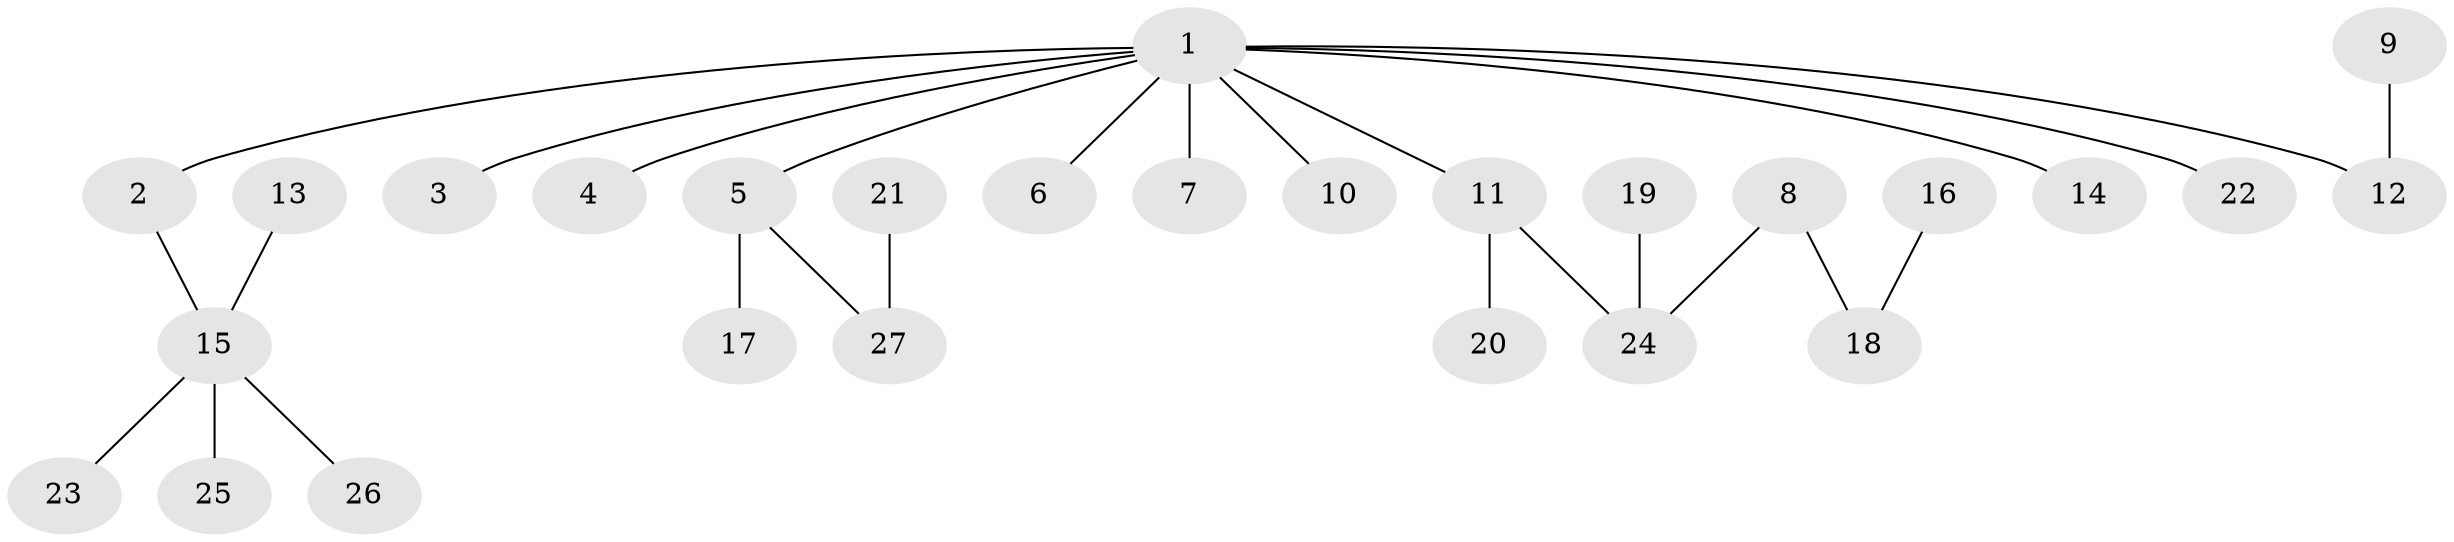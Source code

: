 // original degree distribution, {8: 0.018518518518518517, 5: 0.037037037037037035, 2: 0.2037037037037037, 4: 0.1111111111111111, 1: 0.5555555555555556, 3: 0.07407407407407407}
// Generated by graph-tools (version 1.1) at 2025/50/03/09/25 03:50:26]
// undirected, 27 vertices, 26 edges
graph export_dot {
graph [start="1"]
  node [color=gray90,style=filled];
  1;
  2;
  3;
  4;
  5;
  6;
  7;
  8;
  9;
  10;
  11;
  12;
  13;
  14;
  15;
  16;
  17;
  18;
  19;
  20;
  21;
  22;
  23;
  24;
  25;
  26;
  27;
  1 -- 2 [weight=1.0];
  1 -- 3 [weight=1.0];
  1 -- 4 [weight=1.0];
  1 -- 5 [weight=1.0];
  1 -- 6 [weight=1.0];
  1 -- 7 [weight=1.0];
  1 -- 10 [weight=1.0];
  1 -- 11 [weight=1.0];
  1 -- 12 [weight=1.0];
  1 -- 14 [weight=1.0];
  1 -- 22 [weight=1.0];
  2 -- 15 [weight=1.0];
  5 -- 17 [weight=1.0];
  5 -- 27 [weight=1.0];
  8 -- 18 [weight=1.0];
  8 -- 24 [weight=1.0];
  9 -- 12 [weight=1.0];
  11 -- 20 [weight=1.0];
  11 -- 24 [weight=1.0];
  13 -- 15 [weight=1.0];
  15 -- 23 [weight=1.0];
  15 -- 25 [weight=1.0];
  15 -- 26 [weight=1.0];
  16 -- 18 [weight=1.0];
  19 -- 24 [weight=1.0];
  21 -- 27 [weight=1.0];
}
